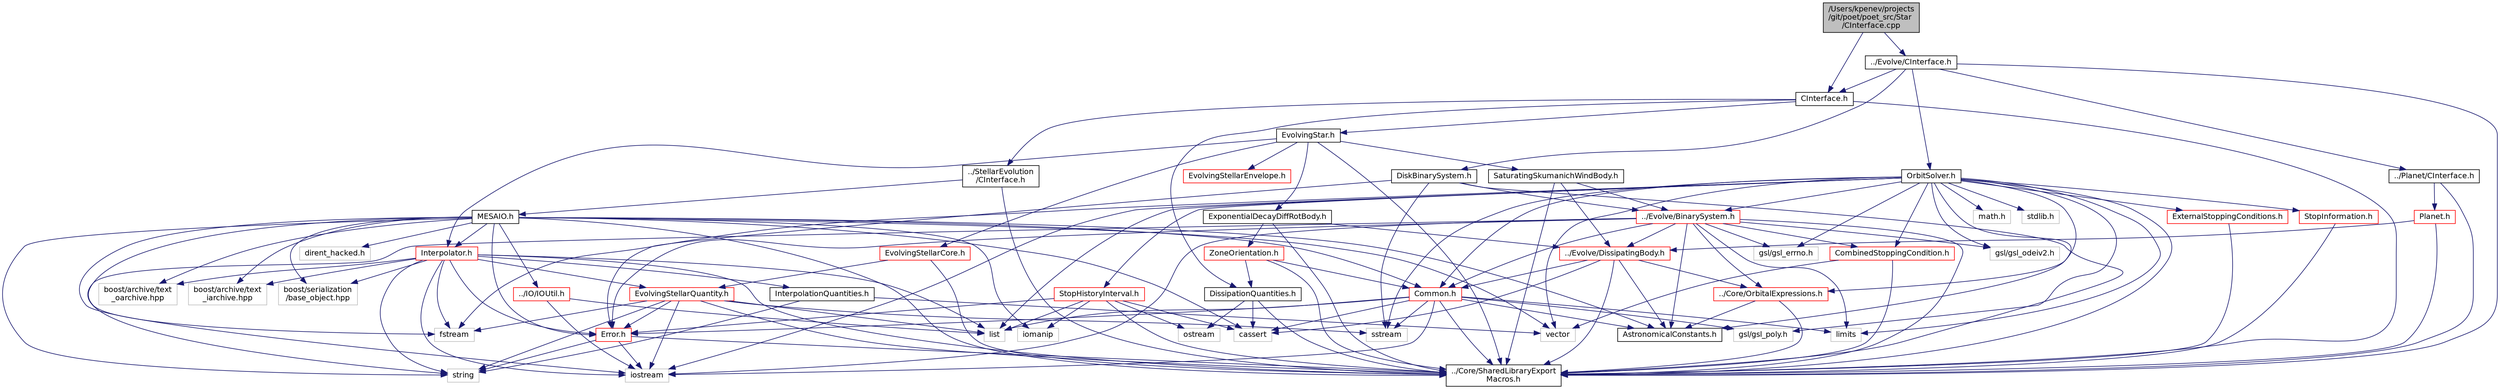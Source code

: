 digraph "/Users/kpenev/projects/git/poet/poet_src/Star/CInterface.cpp"
{
 // INTERACTIVE_SVG=YES
  edge [fontname="Helvetica",fontsize="12",labelfontname="Helvetica",labelfontsize="12"];
  node [fontname="Helvetica",fontsize="12",shape=record];
  Node0 [label="/Users/kpenev/projects\l/git/poet/poet_src/Star\l/CInterface.cpp",height=0.2,width=0.4,color="black", fillcolor="grey75", style="filled", fontcolor="black"];
  Node0 -> Node1 [color="midnightblue",fontsize="12",style="solid",fontname="Helvetica"];
  Node1 [label="CInterface.h",height=0.2,width=0.4,color="black", fillcolor="white", style="filled",URL="$Star_2CInterface_8h.html",tooltip="Declare C-style functions for accessing the functionality of the Star library. "];
  Node1 -> Node2 [color="midnightblue",fontsize="12",style="solid",fontname="Helvetica"];
  Node2 [label="../StellarEvolution\l/CInterface.h",height=0.2,width=0.4,color="black", fillcolor="white", style="filled",URL="$StellarEvolution_2CInterface_8h.html",tooltip="Declare C-style functions for accessing the functionality of the StellarEvolution library..."];
  Node2 -> Node3 [color="midnightblue",fontsize="12",style="solid",fontname="Helvetica"];
  Node3 [label="../Core/SharedLibraryExport\lMacros.h",height=0.2,width=0.4,color="black", fillcolor="white", style="filled",URL="$SharedLibraryExportMacros_8h_source.html"];
  Node2 -> Node4 [color="midnightblue",fontsize="12",style="solid",fontname="Helvetica"];
  Node4 [label="MESAIO.h",height=0.2,width=0.4,color="black", fillcolor="white", style="filled",URL="$MESAIO_8h.html",tooltip="Defines the classes for generating stellar evolution interpolators from the MESA tracks. "];
  Node4 -> Node3 [color="midnightblue",fontsize="12",style="solid",fontname="Helvetica"];
  Node4 -> Node5 [color="midnightblue",fontsize="12",style="solid",fontname="Helvetica"];
  Node5 [label="Interpolator.h",height=0.2,width=0.4,color="red", fillcolor="white", style="filled",URL="$Interpolator_8h.html",tooltip="Defines the StellarEvolution class needed for interpolating among stellar evolution tracks..."];
  Node5 -> Node3 [color="midnightblue",fontsize="12",style="solid",fontname="Helvetica"];
  Node5 -> Node6 [color="midnightblue",fontsize="12",style="solid",fontname="Helvetica"];
  Node6 [label="EvolvingStellarQuantity.h",height=0.2,width=0.4,color="red", fillcolor="white", style="filled",URL="$EvolvingStellarQuantity_8h.html",tooltip="Declares a class implementing the intepolation of a single stellar quantity from stellar evolution tr..."];
  Node6 -> Node3 [color="midnightblue",fontsize="12",style="solid",fontname="Helvetica"];
  Node6 -> Node24 [color="midnightblue",fontsize="12",style="solid",fontname="Helvetica"];
  Node24 [label="Error.h",height=0.2,width=0.4,color="red", fillcolor="white", style="filled",URL="$Error_8h.html",tooltip="Defines the exception hierarchy used by this code. "];
  Node24 -> Node3 [color="midnightblue",fontsize="12",style="solid",fontname="Helvetica"];
  Node24 -> Node16 [color="midnightblue",fontsize="12",style="solid",fontname="Helvetica"];
  Node16 [label="iostream",height=0.2,width=0.4,color="grey75", fillcolor="white", style="filled"];
  Node24 -> Node26 [color="midnightblue",fontsize="12",style="solid",fontname="Helvetica"];
  Node26 [label="string",height=0.2,width=0.4,color="grey75", fillcolor="white", style="filled"];
  Node6 -> Node12 [color="midnightblue",fontsize="12",style="solid",fontname="Helvetica"];
  Node12 [label="list",height=0.2,width=0.4,color="grey75", fillcolor="white", style="filled"];
  Node6 -> Node26 [color="midnightblue",fontsize="12",style="solid",fontname="Helvetica"];
  Node6 -> Node16 [color="midnightblue",fontsize="12",style="solid",fontname="Helvetica"];
  Node6 -> Node43 [color="midnightblue",fontsize="12",style="solid",fontname="Helvetica"];
  Node43 [label="fstream",height=0.2,width=0.4,color="grey75", fillcolor="white", style="filled"];
  Node6 -> Node15 [color="midnightblue",fontsize="12",style="solid",fontname="Helvetica"];
  Node15 [label="sstream",height=0.2,width=0.4,color="grey75", fillcolor="white", style="filled"];
  Node5 -> Node44 [color="midnightblue",fontsize="12",style="solid",fontname="Helvetica"];
  Node44 [label="InterpolationQuantities.h",height=0.2,width=0.4,color="black", fillcolor="white", style="filled",URL="$InterpolationQuantities_8h.html",tooltip="Defines constant to serve as identifier of the various quantities handled by the stellar evolution in..."];
  Node44 -> Node35 [color="midnightblue",fontsize="12",style="solid",fontname="Helvetica"];
  Node35 [label="vector",height=0.2,width=0.4,color="grey75", fillcolor="white", style="filled"];
  Node44 -> Node26 [color="midnightblue",fontsize="12",style="solid",fontname="Helvetica"];
  Node5 -> Node24 [color="midnightblue",fontsize="12",style="solid",fontname="Helvetica"];
  Node5 -> Node12 [color="midnightblue",fontsize="12",style="solid",fontname="Helvetica"];
  Node5 -> Node26 [color="midnightblue",fontsize="12",style="solid",fontname="Helvetica"];
  Node5 -> Node16 [color="midnightblue",fontsize="12",style="solid",fontname="Helvetica"];
  Node5 -> Node43 [color="midnightblue",fontsize="12",style="solid",fontname="Helvetica"];
  Node5 -> Node32 [color="midnightblue",fontsize="12",style="solid",fontname="Helvetica"];
  Node32 [label="boost/archive/text\l_oarchive.hpp",height=0.2,width=0.4,color="grey75", fillcolor="white", style="filled"];
  Node5 -> Node33 [color="midnightblue",fontsize="12",style="solid",fontname="Helvetica"];
  Node33 [label="boost/archive/text\l_iarchive.hpp",height=0.2,width=0.4,color="grey75", fillcolor="white", style="filled"];
  Node5 -> Node31 [color="midnightblue",fontsize="12",style="solid",fontname="Helvetica"];
  Node31 [label="boost/serialization\l/base_object.hpp",height=0.2,width=0.4,color="grey75", fillcolor="white", style="filled"];
  Node4 -> Node51 [color="midnightblue",fontsize="12",style="solid",fontname="Helvetica"];
  Node51 [label="../IO/IOUtil.h",height=0.2,width=0.4,color="red", fillcolor="white", style="filled",URL="$IOUtil_8h_source.html"];
  Node51 -> Node16 [color="midnightblue",fontsize="12",style="solid",fontname="Helvetica"];
  Node51 -> Node12 [color="midnightblue",fontsize="12",style="solid",fontname="Helvetica"];
  Node4 -> Node11 [color="midnightblue",fontsize="12",style="solid",fontname="Helvetica"];
  Node11 [label="Common.h",height=0.2,width=0.4,color="red", fillcolor="white", style="filled",URL="$Core_2Common_8h.html",tooltip="Declaration of some general purpose utilities. "];
  Node11 -> Node12 [color="midnightblue",fontsize="12",style="solid",fontname="Helvetica"];
  Node11 -> Node14 [color="midnightblue",fontsize="12",style="solid",fontname="Helvetica"];
  Node14 [label="limits",height=0.2,width=0.4,color="grey75", fillcolor="white", style="filled"];
  Node11 -> Node15 [color="midnightblue",fontsize="12",style="solid",fontname="Helvetica"];
  Node11 -> Node16 [color="midnightblue",fontsize="12",style="solid",fontname="Helvetica"];
  Node11 -> Node22 [color="midnightblue",fontsize="12",style="solid",fontname="Helvetica"];
  Node22 [label="gsl/gsl_poly.h",height=0.2,width=0.4,color="grey75", fillcolor="white", style="filled"];
  Node11 -> Node23 [color="midnightblue",fontsize="12",style="solid",fontname="Helvetica"];
  Node23 [label="cassert",height=0.2,width=0.4,color="grey75", fillcolor="white", style="filled"];
  Node11 -> Node3 [color="midnightblue",fontsize="12",style="solid",fontname="Helvetica"];
  Node11 -> Node24 [color="midnightblue",fontsize="12",style="solid",fontname="Helvetica"];
  Node11 -> Node27 [color="midnightblue",fontsize="12",style="solid",fontname="Helvetica"];
  Node27 [label="AstronomicalConstants.h",height=0.2,width=0.4,color="black", fillcolor="white", style="filled",URL="$AstronomicalConstants_8h.html",tooltip="Defines various astronomical constants. "];
  Node4 -> Node27 [color="midnightblue",fontsize="12",style="solid",fontname="Helvetica"];
  Node4 -> Node24 [color="midnightblue",fontsize="12",style="solid",fontname="Helvetica"];
  Node4 -> Node52 [color="midnightblue",fontsize="12",style="solid",fontname="Helvetica"];
  Node52 [label="dirent_hacked.h",height=0.2,width=0.4,color="grey75", fillcolor="white", style="filled"];
  Node4 -> Node16 [color="midnightblue",fontsize="12",style="solid",fontname="Helvetica"];
  Node4 -> Node53 [color="midnightblue",fontsize="12",style="solid",fontname="Helvetica"];
  Node53 [label="iomanip",height=0.2,width=0.4,color="grey75", fillcolor="white", style="filled"];
  Node4 -> Node43 [color="midnightblue",fontsize="12",style="solid",fontname="Helvetica"];
  Node4 -> Node26 [color="midnightblue",fontsize="12",style="solid",fontname="Helvetica"];
  Node4 -> Node23 [color="midnightblue",fontsize="12",style="solid",fontname="Helvetica"];
  Node4 -> Node35 [color="midnightblue",fontsize="12",style="solid",fontname="Helvetica"];
  Node4 -> Node32 [color="midnightblue",fontsize="12",style="solid",fontname="Helvetica"];
  Node4 -> Node33 [color="midnightblue",fontsize="12",style="solid",fontname="Helvetica"];
  Node4 -> Node31 [color="midnightblue",fontsize="12",style="solid",fontname="Helvetica"];
  Node1 -> Node3 [color="midnightblue",fontsize="12",style="solid",fontname="Helvetica"];
  Node1 -> Node54 [color="midnightblue",fontsize="12",style="solid",fontname="Helvetica"];
  Node54 [label="EvolvingStar.h",height=0.2,width=0.4,color="black", fillcolor="white", style="filled",URL="$EvolvingStar_8h.html",tooltip="Declares the class for stars that user pre-tabulated stellar evolution tracks. "];
  Node54 -> Node3 [color="midnightblue",fontsize="12",style="solid",fontname="Helvetica"];
  Node54 -> Node55 [color="midnightblue",fontsize="12",style="solid",fontname="Helvetica"];
  Node55 [label="SaturatingSkumanichWindBody.h",height=0.2,width=0.4,color="black", fillcolor="white", style="filled",URL="$SaturatingSkumanichWindBody_8h.html",tooltip="Decrales a body subject to angular momentum loss . "];
  Node55 -> Node3 [color="midnightblue",fontsize="12",style="solid",fontname="Helvetica"];
  Node55 -> Node56 [color="midnightblue",fontsize="12",style="solid",fontname="Helvetica"];
  Node56 [label="../Evolve/DissipatingBody.h",height=0.2,width=0.4,color="red", fillcolor="white", style="filled",URL="$DissipatingBody_8h.html",tooltip="Declares the DissipatingBody class. "];
  Node56 -> Node3 [color="midnightblue",fontsize="12",style="solid",fontname="Helvetica"];
  Node56 -> Node69 [color="midnightblue",fontsize="12",style="solid",fontname="Helvetica"];
  Node69 [label="../Core/OrbitalExpressions.h",height=0.2,width=0.4,color="red", fillcolor="white", style="filled",URL="$OrbitalExpressions_8h.html",tooltip="A collection of functions which calculate various quantities for two body orbits. ..."];
  Node69 -> Node3 [color="midnightblue",fontsize="12",style="solid",fontname="Helvetica"];
  Node69 -> Node27 [color="midnightblue",fontsize="12",style="solid",fontname="Helvetica"];
  Node56 -> Node27 [color="midnightblue",fontsize="12",style="solid",fontname="Helvetica"];
  Node56 -> Node11 [color="midnightblue",fontsize="12",style="solid",fontname="Helvetica"];
  Node56 -> Node23 [color="midnightblue",fontsize="12",style="solid",fontname="Helvetica"];
  Node55 -> Node70 [color="midnightblue",fontsize="12",style="solid",fontname="Helvetica"];
  Node70 [label="../Evolve/BinarySystem.h",height=0.2,width=0.4,color="red", fillcolor="white", style="filled",URL="$BinarySystem_8h.html",tooltip="Defines the BinarySystem class. "];
  Node70 -> Node3 [color="midnightblue",fontsize="12",style="solid",fontname="Helvetica"];
  Node70 -> Node56 [color="midnightblue",fontsize="12",style="solid",fontname="Helvetica"];
  Node70 -> Node65 [color="midnightblue",fontsize="12",style="solid",fontname="Helvetica"];
  Node65 [label="CombinedStoppingCondition.h",height=0.2,width=0.4,color="red", fillcolor="white", style="filled",URL="$CombinedStoppingCondition_8h.html",tooltip="Declares a class for a stopping condition that combines other stopping conditions. "];
  Node65 -> Node3 [color="midnightblue",fontsize="12",style="solid",fontname="Helvetica"];
  Node65 -> Node35 [color="midnightblue",fontsize="12",style="solid",fontname="Helvetica"];
  Node70 -> Node27 [color="midnightblue",fontsize="12",style="solid",fontname="Helvetica"];
  Node70 -> Node11 [color="midnightblue",fontsize="12",style="solid",fontname="Helvetica"];
  Node70 -> Node69 [color="midnightblue",fontsize="12",style="solid",fontname="Helvetica"];
  Node70 -> Node24 [color="midnightblue",fontsize="12",style="solid",fontname="Helvetica"];
  Node70 -> Node72 [color="midnightblue",fontsize="12",style="solid",fontname="Helvetica"];
  Node72 [label="gsl/gsl_errno.h",height=0.2,width=0.4,color="grey75", fillcolor="white", style="filled"];
  Node70 -> Node73 [color="midnightblue",fontsize="12",style="solid",fontname="Helvetica"];
  Node73 [label="gsl/gsl_odeiv2.h",height=0.2,width=0.4,color="grey75", fillcolor="white", style="filled"];
  Node70 -> Node26 [color="midnightblue",fontsize="12",style="solid",fontname="Helvetica"];
  Node70 -> Node14 [color="midnightblue",fontsize="12",style="solid",fontname="Helvetica"];
  Node70 -> Node16 [color="midnightblue",fontsize="12",style="solid",fontname="Helvetica"];
  Node54 -> Node75 [color="midnightblue",fontsize="12",style="solid",fontname="Helvetica"];
  Node75 [label="ExponentialDecayDiffRotBody.h",height=0.2,width=0.4,color="black", fillcolor="white", style="filled",URL="$ExponentialDecayDiffRotBody_8h.html",tooltip="Declares a DissipatingBody with exponentially decaying differential rotation coupling. "];
  Node75 -> Node3 [color="midnightblue",fontsize="12",style="solid",fontname="Helvetica"];
  Node75 -> Node56 [color="midnightblue",fontsize="12",style="solid",fontname="Helvetica"];
  Node75 -> Node58 [color="midnightblue",fontsize="12",style="solid",fontname="Helvetica"];
  Node58 [label="ZoneOrientation.h",height=0.2,width=0.4,color="red", fillcolor="white", style="filled",URL="$ZoneOrientation_8h.html",tooltip="Declares a class for orientations of zones of DissipatingBody objects. "];
  Node58 -> Node3 [color="midnightblue",fontsize="12",style="solid",fontname="Helvetica"];
  Node58 -> Node59 [color="midnightblue",fontsize="12",style="solid",fontname="Helvetica"];
  Node59 [label="DissipationQuantities.h",height=0.2,width=0.4,color="black", fillcolor="white", style="filled",URL="$DissipationQuantities_8h.html",tooltip="Declaration of enumerations of dissipation quantities and derivatives. "];
  Node59 -> Node3 [color="midnightblue",fontsize="12",style="solid",fontname="Helvetica"];
  Node59 -> Node60 [color="midnightblue",fontsize="12",style="solid",fontname="Helvetica"];
  Node60 [label="ostream",height=0.2,width=0.4,color="grey75", fillcolor="white", style="filled"];
  Node59 -> Node23 [color="midnightblue",fontsize="12",style="solid",fontname="Helvetica"];
  Node58 -> Node11 [color="midnightblue",fontsize="12",style="solid",fontname="Helvetica"];
  Node54 -> Node5 [color="midnightblue",fontsize="12",style="solid",fontname="Helvetica"];
  Node54 -> Node76 [color="midnightblue",fontsize="12",style="solid",fontname="Helvetica"];
  Node76 [label="EvolvingStellarCore.h",height=0.2,width=0.4,color="red", fillcolor="white", style="filled",URL="$EvolvingStellarCore_8h.html",tooltip="Declaration of the class representing stellar cores. "];
  Node76 -> Node3 [color="midnightblue",fontsize="12",style="solid",fontname="Helvetica"];
  Node76 -> Node6 [color="midnightblue",fontsize="12",style="solid",fontname="Helvetica"];
  Node54 -> Node82 [color="midnightblue",fontsize="12",style="solid",fontname="Helvetica"];
  Node82 [label="EvolvingStellarEnvelope.h",height=0.2,width=0.4,color="red", fillcolor="white", style="filled",URL="$EvolvingStellarEnvelope_8h.html",tooltip="Declares a class representing convective zones in low mass evolving stars or the whole star for high ..."];
  Node1 -> Node59 [color="midnightblue",fontsize="12",style="solid",fontname="Helvetica"];
  Node0 -> Node83 [color="midnightblue",fontsize="12",style="solid",fontname="Helvetica"];
  Node83 [label="../Evolve/CInterface.h",height=0.2,width=0.4,color="black", fillcolor="white", style="filled",URL="$Evolve_2CInterface_8h.html",tooltip="Declare C-style functions for accessing the functionality of the Evolve library. "];
  Node83 -> Node3 [color="midnightblue",fontsize="12",style="solid",fontname="Helvetica"];
  Node83 -> Node84 [color="midnightblue",fontsize="12",style="solid",fontname="Helvetica"];
  Node84 [label="DiskBinarySystem.h",height=0.2,width=0.4,color="black", fillcolor="white", style="filled",URL="$DiskBinarySystem_8h.html",tooltip="Declares a class of binary systems which start with a disk-locked star which is then released and at ..."];
  Node84 -> Node3 [color="midnightblue",fontsize="12",style="solid",fontname="Helvetica"];
  Node84 -> Node70 [color="midnightblue",fontsize="12",style="solid",fontname="Helvetica"];
  Node84 -> Node24 [color="midnightblue",fontsize="12",style="solid",fontname="Helvetica"];
  Node84 -> Node15 [color="midnightblue",fontsize="12",style="solid",fontname="Helvetica"];
  Node83 -> Node85 [color="midnightblue",fontsize="12",style="solid",fontname="Helvetica"];
  Node85 [label="OrbitSolver.h",height=0.2,width=0.4,color="black", fillcolor="white", style="filled",URL="$OrbitSolver_8h.html",tooltip="Defines the OrbitSolver class, the various stopping conditions and a number of other classes used whi..."];
  Node85 -> Node3 [color="midnightblue",fontsize="12",style="solid",fontname="Helvetica"];
  Node85 -> Node27 [color="midnightblue",fontsize="12",style="solid",fontname="Helvetica"];
  Node85 -> Node11 [color="midnightblue",fontsize="12",style="solid",fontname="Helvetica"];
  Node85 -> Node69 [color="midnightblue",fontsize="12",style="solid",fontname="Helvetica"];
  Node85 -> Node70 [color="midnightblue",fontsize="12",style="solid",fontname="Helvetica"];
  Node85 -> Node65 [color="midnightblue",fontsize="12",style="solid",fontname="Helvetica"];
  Node85 -> Node86 [color="midnightblue",fontsize="12",style="solid",fontname="Helvetica"];
  Node86 [label="ExternalStoppingConditions.h",height=0.2,width=0.4,color="red", fillcolor="white", style="filled",URL="$ExternalStoppingConditions_8h.html",tooltip="Users can define any stopping condition they wish the evolution to search for in this file..."];
  Node86 -> Node3 [color="midnightblue",fontsize="12",style="solid",fontname="Helvetica"];
  Node85 -> Node87 [color="midnightblue",fontsize="12",style="solid",fontname="Helvetica"];
  Node87 [label="StopInformation.h",height=0.2,width=0.4,color="red", fillcolor="white", style="filled",URL="$StopInformation_8h.html",tooltip="Declares the StopInformation class. "];
  Node87 -> Node3 [color="midnightblue",fontsize="12",style="solid",fontname="Helvetica"];
  Node85 -> Node88 [color="midnightblue",fontsize="12",style="solid",fontname="Helvetica"];
  Node88 [label="StopHistoryInterval.h",height=0.2,width=0.4,color="red", fillcolor="white", style="filled",URL="$StopHistoryInterval_8h.html",tooltip="Declares the StopHistoryInterval class. "];
  Node88 -> Node3 [color="midnightblue",fontsize="12",style="solid",fontname="Helvetica"];
  Node88 -> Node24 [color="midnightblue",fontsize="12",style="solid",fontname="Helvetica"];
  Node88 -> Node12 [color="midnightblue",fontsize="12",style="solid",fontname="Helvetica"];
  Node88 -> Node60 [color="midnightblue",fontsize="12",style="solid",fontname="Helvetica"];
  Node88 -> Node23 [color="midnightblue",fontsize="12",style="solid",fontname="Helvetica"];
  Node88 -> Node53 [color="midnightblue",fontsize="12",style="solid",fontname="Helvetica"];
  Node85 -> Node89 [color="midnightblue",fontsize="12",style="solid",fontname="Helvetica"];
  Node89 [label="math.h",height=0.2,width=0.4,color="grey75", fillcolor="white", style="filled"];
  Node85 -> Node12 [color="midnightblue",fontsize="12",style="solid",fontname="Helvetica"];
  Node85 -> Node35 [color="midnightblue",fontsize="12",style="solid",fontname="Helvetica"];
  Node85 -> Node90 [color="midnightblue",fontsize="12",style="solid",fontname="Helvetica"];
  Node90 [label="stdlib.h",height=0.2,width=0.4,color="grey75", fillcolor="white", style="filled"];
  Node85 -> Node43 [color="midnightblue",fontsize="12",style="solid",fontname="Helvetica"];
  Node85 -> Node16 [color="midnightblue",fontsize="12",style="solid",fontname="Helvetica"];
  Node85 -> Node73 [color="midnightblue",fontsize="12",style="solid",fontname="Helvetica"];
  Node85 -> Node72 [color="midnightblue",fontsize="12",style="solid",fontname="Helvetica"];
  Node85 -> Node22 [color="midnightblue",fontsize="12",style="solid",fontname="Helvetica"];
  Node85 -> Node15 [color="midnightblue",fontsize="12",style="solid",fontname="Helvetica"];
  Node85 -> Node14 [color="midnightblue",fontsize="12",style="solid",fontname="Helvetica"];
  Node83 -> Node1 [color="midnightblue",fontsize="12",style="solid",fontname="Helvetica"];
  Node83 -> Node91 [color="midnightblue",fontsize="12",style="solid",fontname="Helvetica"];
  Node91 [label="../Planet/CInterface.h",height=0.2,width=0.4,color="black", fillcolor="white", style="filled",URL="$Planet_2CInterface_8h.html",tooltip="Declare C-style functions for working with LockedPlanet instances. "];
  Node91 -> Node3 [color="midnightblue",fontsize="12",style="solid",fontname="Helvetica"];
  Node91 -> Node92 [color="midnightblue",fontsize="12",style="solid",fontname="Helvetica"];
  Node92 [label="Planet.h",height=0.2,width=0.4,color="red", fillcolor="white", style="filled",URL="$Planet_8h.html",tooltip="Declares a class for planets that are always locked to the orbit. "];
  Node92 -> Node3 [color="midnightblue",fontsize="12",style="solid",fontname="Helvetica"];
  Node92 -> Node56 [color="midnightblue",fontsize="12",style="solid",fontname="Helvetica"];
}
